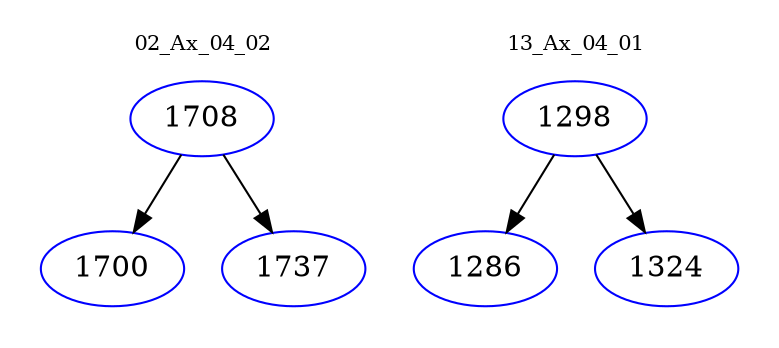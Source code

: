 digraph{
subgraph cluster_0 {
color = white
label = "02_Ax_04_02";
fontsize=10;
T0_1708 [label="1708", color="blue"]
T0_1708 -> T0_1700 [color="black"]
T0_1700 [label="1700", color="blue"]
T0_1708 -> T0_1737 [color="black"]
T0_1737 [label="1737", color="blue"]
}
subgraph cluster_1 {
color = white
label = "13_Ax_04_01";
fontsize=10;
T1_1298 [label="1298", color="blue"]
T1_1298 -> T1_1286 [color="black"]
T1_1286 [label="1286", color="blue"]
T1_1298 -> T1_1324 [color="black"]
T1_1324 [label="1324", color="blue"]
}
}
